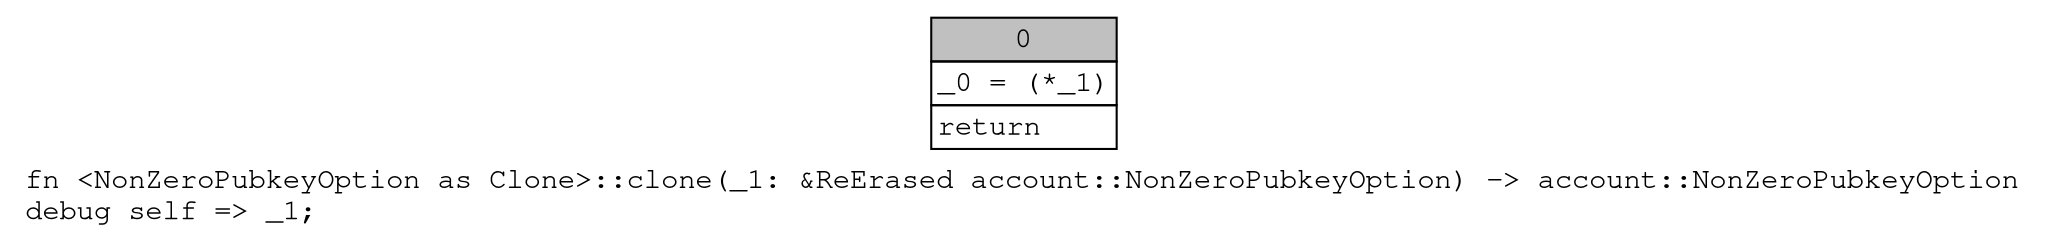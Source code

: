 digraph Mir_0_734 {
    graph [fontname="Courier, monospace"];
    node [fontname="Courier, monospace"];
    edge [fontname="Courier, monospace"];
    label=<fn &lt;NonZeroPubkeyOption as Clone&gt;::clone(_1: &amp;ReErased account::NonZeroPubkeyOption) -&gt; account::NonZeroPubkeyOption<br align="left"/>debug self =&gt; _1;<br align="left"/>>;
    bb0__0_734 [shape="none", label=<<table border="0" cellborder="1" cellspacing="0"><tr><td bgcolor="gray" align="center" colspan="1">0</td></tr><tr><td align="left" balign="left">_0 = (*_1)<br/></td></tr><tr><td align="left">return</td></tr></table>>];
}
